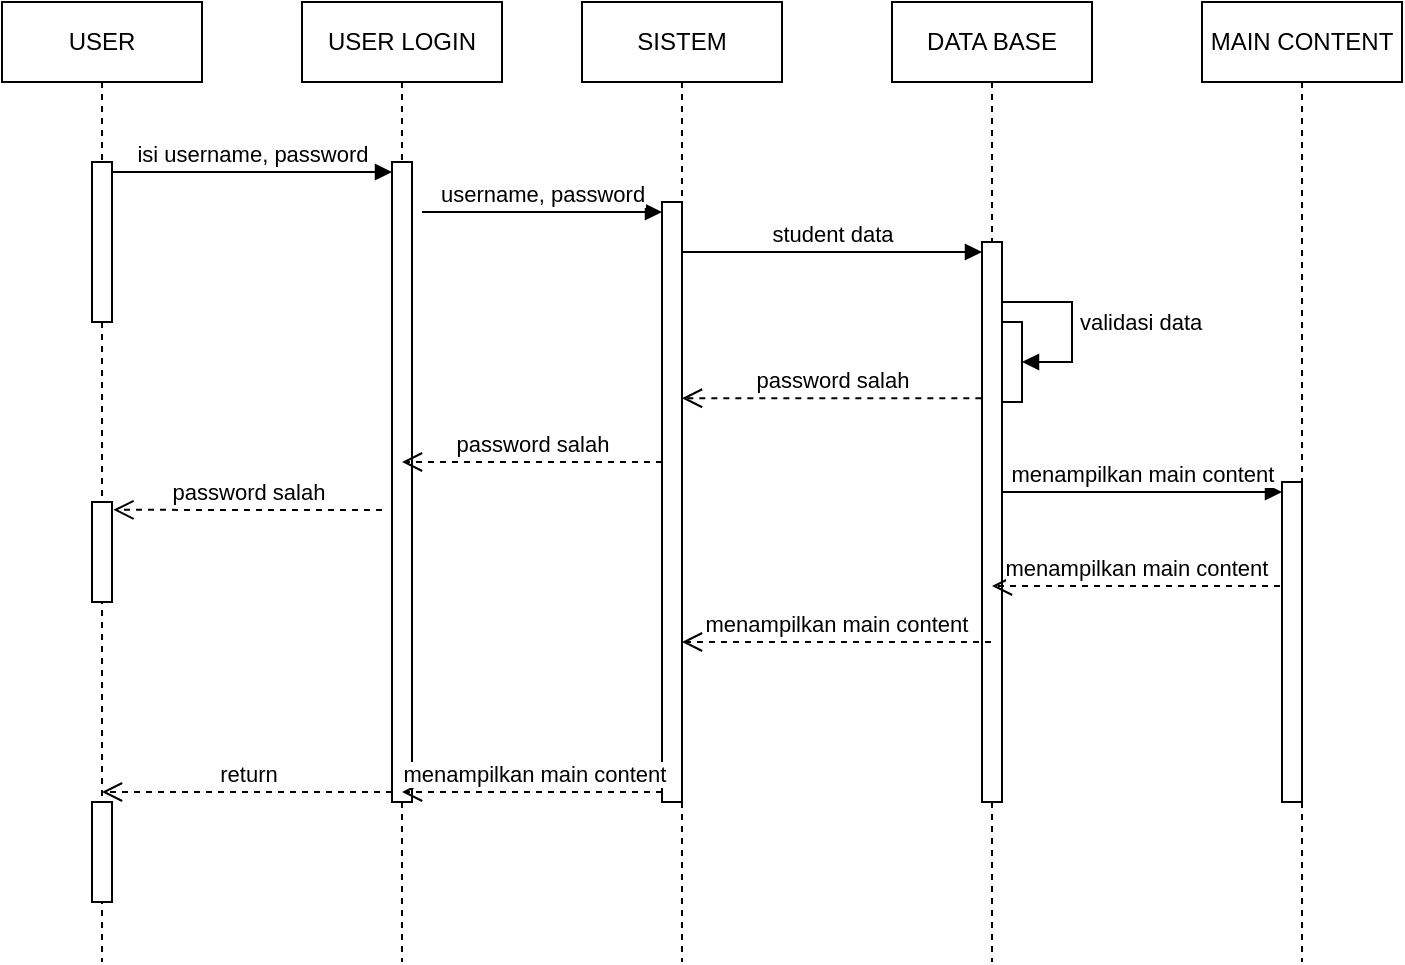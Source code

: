 <mxfile version="24.7.7">
  <diagram name="Page-1" id="2YBvvXClWsGukQMizWep">
    <mxGraphModel dx="1644" dy="568" grid="1" gridSize="10" guides="1" tooltips="1" connect="1" arrows="1" fold="1" page="1" pageScale="1" pageWidth="850" pageHeight="1100" math="0" shadow="0">
      <root>
        <mxCell id="0" />
        <mxCell id="1" parent="0" />
        <mxCell id="aM9ryv3xv72pqoxQDRHE-1" value="USER" style="shape=umlLifeline;perimeter=lifelinePerimeter;whiteSpace=wrap;html=1;container=0;dropTarget=0;collapsible=0;recursiveResize=0;outlineConnect=0;portConstraint=eastwest;newEdgeStyle={&quot;edgeStyle&quot;:&quot;elbowEdgeStyle&quot;,&quot;elbow&quot;:&quot;vertical&quot;,&quot;curved&quot;:0,&quot;rounded&quot;:0};" parent="1" vertex="1">
          <mxGeometry x="-120" y="40" width="100" height="480" as="geometry" />
        </mxCell>
        <mxCell id="nKWGvMSdmNncFO9czhfr-5" value="" style="html=1;points=[[0,0,0,0,5],[0,1,0,0,-5],[1,0,0,0,5],[1,1,0,0,-5]];perimeter=orthogonalPerimeter;outlineConnect=0;targetShapes=umlLifeline;portConstraint=eastwest;newEdgeStyle={&quot;curved&quot;:0,&quot;rounded&quot;:0};" vertex="1" parent="aM9ryv3xv72pqoxQDRHE-1">
          <mxGeometry x="45" y="80" width="10" height="80" as="geometry" />
        </mxCell>
        <mxCell id="nKWGvMSdmNncFO9czhfr-32" value="" style="html=1;points=[[0,0,0,0,5],[0,1,0,0,-5],[1,0,0,0,5],[1,1,0,0,-5]];perimeter=orthogonalPerimeter;outlineConnect=0;targetShapes=umlLifeline;portConstraint=eastwest;newEdgeStyle={&quot;curved&quot;:0,&quot;rounded&quot;:0};" vertex="1" parent="aM9ryv3xv72pqoxQDRHE-1">
          <mxGeometry x="45" y="250" width="10" height="50" as="geometry" />
        </mxCell>
        <mxCell id="nKWGvMSdmNncFO9czhfr-33" value="" style="html=1;points=[[0,0,0,0,5],[0,1,0,0,-5],[1,0,0,0,5],[1,1,0,0,-5]];perimeter=orthogonalPerimeter;outlineConnect=0;targetShapes=umlLifeline;portConstraint=eastwest;newEdgeStyle={&quot;curved&quot;:0,&quot;rounded&quot;:0};" vertex="1" parent="aM9ryv3xv72pqoxQDRHE-1">
          <mxGeometry x="45" y="400" width="10" height="50" as="geometry" />
        </mxCell>
        <mxCell id="aM9ryv3xv72pqoxQDRHE-5" value="SISTEM" style="shape=umlLifeline;perimeter=lifelinePerimeter;whiteSpace=wrap;html=1;container=0;dropTarget=0;collapsible=0;recursiveResize=0;outlineConnect=0;portConstraint=eastwest;newEdgeStyle={&quot;edgeStyle&quot;:&quot;elbowEdgeStyle&quot;,&quot;elbow&quot;:&quot;vertical&quot;,&quot;curved&quot;:0,&quot;rounded&quot;:0};" parent="1" vertex="1">
          <mxGeometry x="170" y="40" width="100" height="480" as="geometry" />
        </mxCell>
        <mxCell id="nKWGvMSdmNncFO9czhfr-17" value="" style="html=1;points=[[0,0,0,0,5],[0,1,0,0,-5],[1,0,0,0,5],[1,1,0,0,-5]];perimeter=orthogonalPerimeter;outlineConnect=0;targetShapes=umlLifeline;portConstraint=eastwest;newEdgeStyle={&quot;curved&quot;:0,&quot;rounded&quot;:0};" vertex="1" parent="aM9ryv3xv72pqoxQDRHE-5">
          <mxGeometry x="40" y="100" width="10" height="300" as="geometry" />
        </mxCell>
        <mxCell id="nKWGvMSdmNncFO9czhfr-2" value="DATA BASE" style="shape=umlLifeline;perimeter=lifelinePerimeter;whiteSpace=wrap;html=1;container=0;dropTarget=0;collapsible=0;recursiveResize=0;outlineConnect=0;portConstraint=eastwest;newEdgeStyle={&quot;edgeStyle&quot;:&quot;elbowEdgeStyle&quot;,&quot;elbow&quot;:&quot;vertical&quot;,&quot;curved&quot;:0,&quot;rounded&quot;:0};" vertex="1" parent="1">
          <mxGeometry x="325" y="40" width="100" height="480" as="geometry" />
        </mxCell>
        <mxCell id="nKWGvMSdmNncFO9czhfr-20" value="" style="html=1;points=[[0,0,0,0,5],[0,1,0,0,-5],[1,0,0,0,5],[1,1,0,0,-5]];perimeter=orthogonalPerimeter;outlineConnect=0;targetShapes=umlLifeline;portConstraint=eastwest;newEdgeStyle={&quot;curved&quot;:0,&quot;rounded&quot;:0};" vertex="1" parent="nKWGvMSdmNncFO9czhfr-2">
          <mxGeometry x="45" y="120" width="10" height="280" as="geometry" />
        </mxCell>
        <mxCell id="nKWGvMSdmNncFO9czhfr-25" value="validasi data" style="html=1;align=left;spacingLeft=2;endArrow=block;rounded=0;edgeStyle=orthogonalEdgeStyle;curved=0;rounded=0;" edge="1" target="nKWGvMSdmNncFO9czhfr-24" parent="nKWGvMSdmNncFO9czhfr-2">
          <mxGeometry relative="1" as="geometry">
            <mxPoint x="55" y="150" as="sourcePoint" />
            <Array as="points">
              <mxPoint x="90" y="180" />
            </Array>
          </mxGeometry>
        </mxCell>
        <mxCell id="nKWGvMSdmNncFO9czhfr-24" value="" style="html=1;points=[[0,0,0,0,5],[0,1,0,0,-5],[1,0,0,0,5],[1,1,0,0,-5]];perimeter=orthogonalPerimeter;outlineConnect=0;targetShapes=umlLifeline;portConstraint=eastwest;newEdgeStyle={&quot;curved&quot;:0,&quot;rounded&quot;:0};" vertex="1" parent="nKWGvMSdmNncFO9czhfr-2">
          <mxGeometry x="55" y="160" width="10" height="40" as="geometry" />
        </mxCell>
        <mxCell id="nKWGvMSdmNncFO9czhfr-3" value="USER LOGIN" style="shape=umlLifeline;perimeter=lifelinePerimeter;whiteSpace=wrap;html=1;container=0;dropTarget=0;collapsible=0;recursiveResize=0;outlineConnect=0;portConstraint=eastwest;newEdgeStyle={&quot;edgeStyle&quot;:&quot;elbowEdgeStyle&quot;,&quot;elbow&quot;:&quot;vertical&quot;,&quot;curved&quot;:0,&quot;rounded&quot;:0};" vertex="1" parent="1">
          <mxGeometry x="30" y="40" width="100" height="480" as="geometry" />
        </mxCell>
        <mxCell id="nKWGvMSdmNncFO9czhfr-13" value="" style="html=1;points=[[0,0,0,0,5],[0,1,0,0,-5],[1,0,0,0,5],[1,1,0,0,-5]];perimeter=orthogonalPerimeter;outlineConnect=0;targetShapes=umlLifeline;portConstraint=eastwest;newEdgeStyle={&quot;curved&quot;:0,&quot;rounded&quot;:0};" vertex="1" parent="nKWGvMSdmNncFO9czhfr-3">
          <mxGeometry x="45" y="80" width="10" height="320" as="geometry" />
        </mxCell>
        <mxCell id="nKWGvMSdmNncFO9czhfr-4" value="MAIN CONTENT" style="shape=umlLifeline;perimeter=lifelinePerimeter;whiteSpace=wrap;html=1;container=0;dropTarget=0;collapsible=0;recursiveResize=0;outlineConnect=0;portConstraint=eastwest;newEdgeStyle={&quot;edgeStyle&quot;:&quot;elbowEdgeStyle&quot;,&quot;elbow&quot;:&quot;vertical&quot;,&quot;curved&quot;:0,&quot;rounded&quot;:0};" vertex="1" parent="1">
          <mxGeometry x="480" y="40" width="100" height="480" as="geometry" />
        </mxCell>
        <mxCell id="nKWGvMSdmNncFO9czhfr-26" value="" style="html=1;points=[[0,0,0,0,5],[0,1,0,0,-5],[1,0,0,0,5],[1,1,0,0,-5]];perimeter=orthogonalPerimeter;outlineConnect=0;targetShapes=umlLifeline;portConstraint=eastwest;newEdgeStyle={&quot;curved&quot;:0,&quot;rounded&quot;:0};" vertex="1" parent="nKWGvMSdmNncFO9czhfr-4">
          <mxGeometry x="40" y="240" width="10" height="160" as="geometry" />
        </mxCell>
        <mxCell id="nKWGvMSdmNncFO9czhfr-14" value="isi username, password" style="html=1;verticalAlign=bottom;endArrow=block;curved=0;rounded=0;entryX=0;entryY=0;entryDx=0;entryDy=5;" edge="1" target="nKWGvMSdmNncFO9czhfr-13" parent="1" source="nKWGvMSdmNncFO9czhfr-5">
          <mxGeometry relative="1" as="geometry">
            <mxPoint x="-60" y="125" as="sourcePoint" />
          </mxGeometry>
        </mxCell>
        <mxCell id="nKWGvMSdmNncFO9czhfr-15" value="return" style="html=1;verticalAlign=bottom;endArrow=open;dashed=1;endSize=8;curved=0;rounded=0;exitX=0;exitY=1;exitDx=0;exitDy=-5;" edge="1" source="nKWGvMSdmNncFO9czhfr-13" parent="1" target="aM9ryv3xv72pqoxQDRHE-1">
          <mxGeometry relative="1" as="geometry">
            <mxPoint y="195" as="targetPoint" />
          </mxGeometry>
        </mxCell>
        <mxCell id="nKWGvMSdmNncFO9czhfr-18" value="username, password" style="html=1;verticalAlign=bottom;endArrow=block;curved=0;rounded=0;entryX=0;entryY=0;entryDx=0;entryDy=5;" edge="1" target="nKWGvMSdmNncFO9czhfr-17" parent="1">
          <mxGeometry relative="1" as="geometry">
            <mxPoint x="90" y="145" as="sourcePoint" />
          </mxGeometry>
        </mxCell>
        <mxCell id="nKWGvMSdmNncFO9czhfr-19" value="menampilkan main content" style="html=1;verticalAlign=bottom;endArrow=open;dashed=1;endSize=8;curved=0;rounded=0;exitX=0;exitY=1;exitDx=0;exitDy=-5;" edge="1" source="nKWGvMSdmNncFO9czhfr-17" parent="1" target="nKWGvMSdmNncFO9czhfr-3">
          <mxGeometry x="-0.004" relative="1" as="geometry">
            <mxPoint x="140" y="215" as="targetPoint" />
            <mxPoint as="offset" />
          </mxGeometry>
        </mxCell>
        <mxCell id="nKWGvMSdmNncFO9czhfr-23" value="menampilkan main content" style="html=1;verticalAlign=bottom;endArrow=open;dashed=1;endSize=8;curved=0;rounded=0;" edge="1" parent="1" source="nKWGvMSdmNncFO9czhfr-2">
          <mxGeometry relative="1" as="geometry">
            <mxPoint x="210" y="360" as="sourcePoint" />
            <mxPoint x="220" y="360" as="targetPoint" />
          </mxGeometry>
        </mxCell>
        <mxCell id="nKWGvMSdmNncFO9czhfr-21" value="student data" style="html=1;verticalAlign=bottom;endArrow=block;curved=0;rounded=0;entryX=0;entryY=0;entryDx=0;entryDy=5;" edge="1" target="nKWGvMSdmNncFO9czhfr-20" parent="1" source="aM9ryv3xv72pqoxQDRHE-5">
          <mxGeometry relative="1" as="geometry">
            <mxPoint x="300" y="165" as="sourcePoint" />
          </mxGeometry>
        </mxCell>
        <mxCell id="nKWGvMSdmNncFO9czhfr-28" value="menampilkan main content" style="html=1;verticalAlign=bottom;endArrow=open;dashed=1;endSize=8;curved=0;rounded=0;exitX=-0.1;exitY=0.325;exitDx=0;exitDy=0;exitPerimeter=0;" edge="1" source="nKWGvMSdmNncFO9czhfr-26" parent="1" target="nKWGvMSdmNncFO9czhfr-2">
          <mxGeometry relative="1" as="geometry">
            <mxPoint x="450" y="355" as="targetPoint" />
            <mxPoint x="470" y="340" as="sourcePoint" />
          </mxGeometry>
        </mxCell>
        <mxCell id="nKWGvMSdmNncFO9czhfr-27" value="menampilkan main content" style="html=1;verticalAlign=bottom;endArrow=block;curved=0;rounded=0;entryX=0;entryY=0;entryDx=0;entryDy=5;" edge="1" target="nKWGvMSdmNncFO9czhfr-26" parent="1" source="nKWGvMSdmNncFO9czhfr-20">
          <mxGeometry relative="1" as="geometry">
            <mxPoint x="450" y="285" as="sourcePoint" />
          </mxGeometry>
        </mxCell>
        <mxCell id="nKWGvMSdmNncFO9czhfr-30" value="password salah" style="html=1;verticalAlign=bottom;endArrow=open;dashed=1;endSize=8;curved=0;rounded=0;exitX=-0.033;exitY=0.279;exitDx=0;exitDy=0;exitPerimeter=0;" edge="1" parent="1" source="nKWGvMSdmNncFO9czhfr-20" target="aM9ryv3xv72pqoxQDRHE-5">
          <mxGeometry relative="1" as="geometry">
            <mxPoint x="290" y="270" as="sourcePoint" />
            <mxPoint x="210" y="270" as="targetPoint" />
          </mxGeometry>
        </mxCell>
        <mxCell id="nKWGvMSdmNncFO9czhfr-31" value="password salah" style="html=1;verticalAlign=bottom;endArrow=open;dashed=1;endSize=8;curved=0;rounded=0;" edge="1" parent="1" target="nKWGvMSdmNncFO9czhfr-3">
          <mxGeometry relative="1" as="geometry">
            <mxPoint x="210" y="270" as="sourcePoint" />
            <mxPoint x="90" y="280" as="targetPoint" />
          </mxGeometry>
        </mxCell>
        <mxCell id="nKWGvMSdmNncFO9czhfr-34" value="password salah" style="html=1;verticalAlign=bottom;endArrow=open;dashed=1;endSize=8;curved=0;rounded=0;entryX=0.557;entryY=0.529;entryDx=0;entryDy=0;entryPerimeter=0;" edge="1" parent="1" target="aM9ryv3xv72pqoxQDRHE-1">
          <mxGeometry relative="1" as="geometry">
            <mxPoint x="70" y="294" as="sourcePoint" />
            <mxPoint x="-20" y="270" as="targetPoint" />
          </mxGeometry>
        </mxCell>
      </root>
    </mxGraphModel>
  </diagram>
</mxfile>
